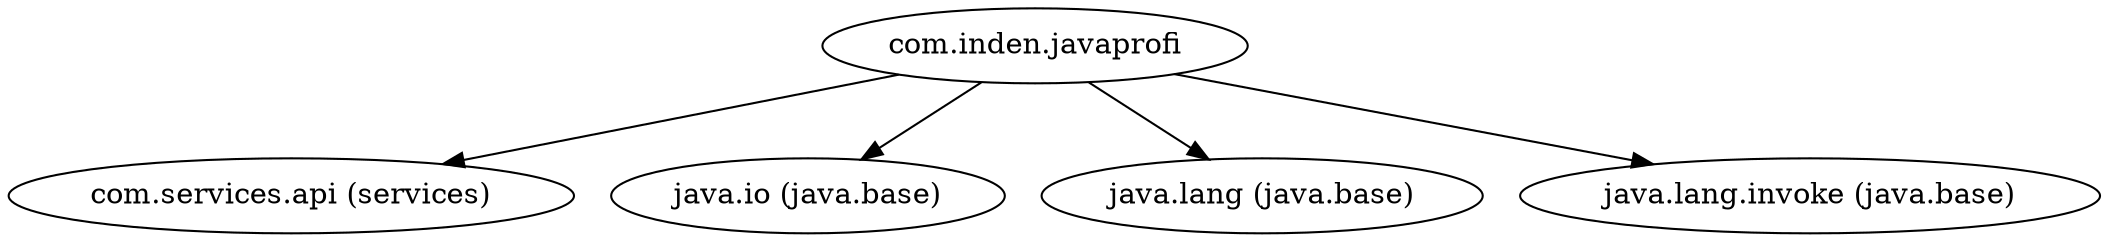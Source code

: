 digraph "jigsawapp" {
    // Path: /Users/michael.inden/Desktop/JavaBooks/Java-Aktuell-JDK9-10-11-12-Die-Neuerungen/quelltext/jigsaw_ch10/ch10_2_5_dependencies_module_example/lib/jigsawapp.jar
   "com.inden.javaprofi"                              -> "com.services.api (services)";
   "com.inden.javaprofi"                              -> "java.io (java.base)";
   "com.inden.javaprofi"                              -> "java.lang (java.base)";
   "com.inden.javaprofi"                              -> "java.lang.invoke (java.base)";
}
